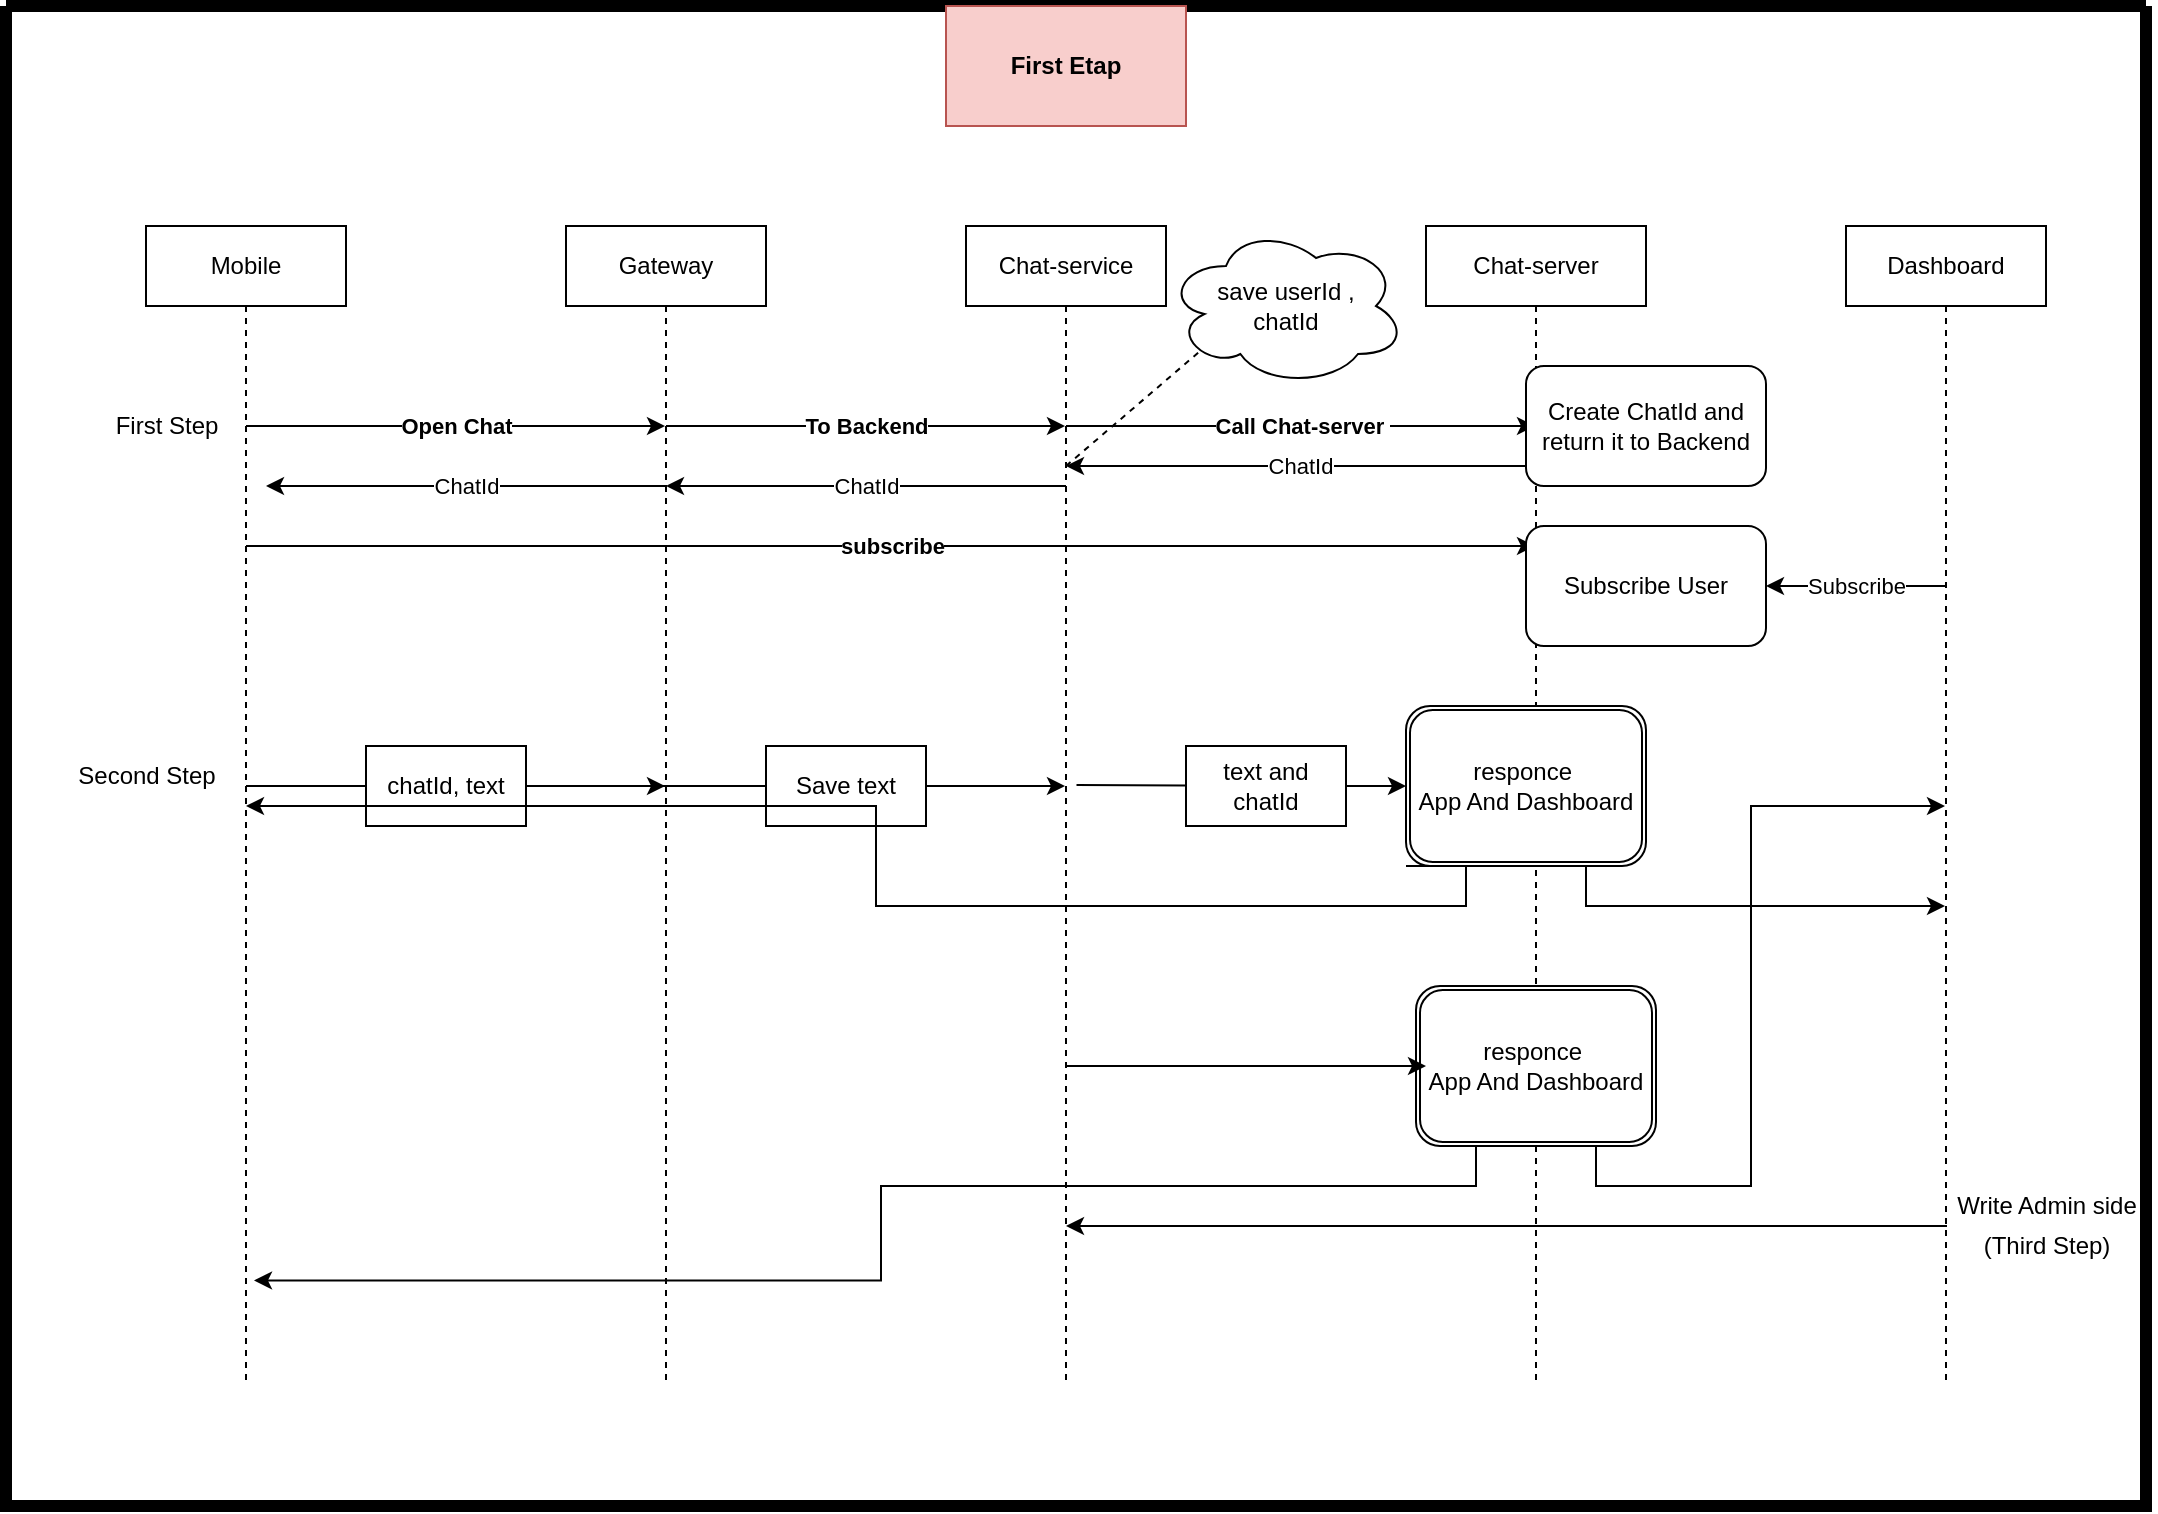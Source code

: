 <mxfile version="20.8.8" type="github">
  <diagram name="Page-1" id="KIwHybLn52e8ehzTKOoV">
    <mxGraphModel dx="2261" dy="1933" grid="1" gridSize="10" guides="1" tooltips="1" connect="1" arrows="1" fold="1" page="1" pageScale="1" pageWidth="827" pageHeight="1169" math="0" shadow="0">
      <root>
        <mxCell id="0" />
        <mxCell id="1" parent="0" />
        <mxCell id="veVKL41kce-d5Y9GhIfq-1" value="Mobile" style="shape=umlLifeline;perimeter=lifelinePerimeter;whiteSpace=wrap;html=1;container=1;collapsible=0;recursiveResize=0;outlineConnect=0;" vertex="1" parent="1">
          <mxGeometry x="70" y="60" width="100" height="580" as="geometry" />
        </mxCell>
        <mxCell id="veVKL41kce-d5Y9GhIfq-6" value="" style="endArrow=classic;html=1;rounded=0;" edge="1" parent="veVKL41kce-d5Y9GhIfq-1" target="veVKL41kce-d5Y9GhIfq-2">
          <mxGeometry relative="1" as="geometry">
            <mxPoint x="50" y="100" as="sourcePoint" />
            <mxPoint x="150" y="100" as="targetPoint" />
            <Array as="points">
              <mxPoint x="150" y="100" />
            </Array>
          </mxGeometry>
        </mxCell>
        <mxCell id="veVKL41kce-d5Y9GhIfq-7" value="&lt;b&gt;Open Chat&lt;/b&gt;" style="edgeLabel;resizable=0;html=1;align=center;verticalAlign=middle;" connectable="0" vertex="1" parent="veVKL41kce-d5Y9GhIfq-6">
          <mxGeometry relative="1" as="geometry" />
        </mxCell>
        <mxCell id="veVKL41kce-d5Y9GhIfq-2" value="Gateway" style="shape=umlLifeline;perimeter=lifelinePerimeter;whiteSpace=wrap;html=1;container=1;collapsible=0;recursiveResize=0;outlineConnect=0;" vertex="1" parent="1">
          <mxGeometry x="280" y="60" width="100" height="580" as="geometry" />
        </mxCell>
        <mxCell id="veVKL41kce-d5Y9GhIfq-11" value="" style="endArrow=classic;html=1;rounded=0;" edge="1" parent="veVKL41kce-d5Y9GhIfq-2" target="veVKL41kce-d5Y9GhIfq-3">
          <mxGeometry relative="1" as="geometry">
            <mxPoint x="50" y="100" as="sourcePoint" />
            <mxPoint x="150" y="100" as="targetPoint" />
          </mxGeometry>
        </mxCell>
        <mxCell id="veVKL41kce-d5Y9GhIfq-12" value="&lt;b&gt;To Backend&lt;/b&gt;" style="edgeLabel;resizable=0;html=1;align=center;verticalAlign=middle;" connectable="0" vertex="1" parent="veVKL41kce-d5Y9GhIfq-11">
          <mxGeometry relative="1" as="geometry" />
        </mxCell>
        <mxCell id="veVKL41kce-d5Y9GhIfq-43" value="" style="endArrow=classic;html=1;rounded=0;" edge="1" parent="veVKL41kce-d5Y9GhIfq-2" target="veVKL41kce-d5Y9GhIfq-4">
          <mxGeometry relative="1" as="geometry">
            <mxPoint x="-160" y="160" as="sourcePoint" />
            <mxPoint x="49.5" y="160" as="targetPoint" />
            <Array as="points">
              <mxPoint x="-60" y="160" />
            </Array>
          </mxGeometry>
        </mxCell>
        <mxCell id="veVKL41kce-d5Y9GhIfq-44" value="&lt;b&gt;subscribe&lt;/b&gt;" style="edgeLabel;resizable=0;html=1;align=center;verticalAlign=middle;" connectable="0" vertex="1" parent="veVKL41kce-d5Y9GhIfq-43">
          <mxGeometry relative="1" as="geometry" />
        </mxCell>
        <mxCell id="veVKL41kce-d5Y9GhIfq-3" value="Chat-service" style="shape=umlLifeline;perimeter=lifelinePerimeter;whiteSpace=wrap;html=1;container=1;collapsible=0;recursiveResize=0;outlineConnect=0;" vertex="1" parent="1">
          <mxGeometry x="480" y="60" width="100" height="580" as="geometry" />
        </mxCell>
        <mxCell id="veVKL41kce-d5Y9GhIfq-16" value="" style="endArrow=classic;html=1;rounded=0;" edge="1" parent="veVKL41kce-d5Y9GhIfq-3" target="veVKL41kce-d5Y9GhIfq-4">
          <mxGeometry relative="1" as="geometry">
            <mxPoint x="50" y="100" as="sourcePoint" />
            <mxPoint x="150" y="100" as="targetPoint" />
          </mxGeometry>
        </mxCell>
        <mxCell id="veVKL41kce-d5Y9GhIfq-17" value="&lt;b&gt;Call Chat-server&amp;nbsp;&lt;/b&gt;" style="edgeLabel;resizable=0;html=1;align=center;verticalAlign=middle;" connectable="0" vertex="1" parent="veVKL41kce-d5Y9GhIfq-16">
          <mxGeometry relative="1" as="geometry" />
        </mxCell>
        <mxCell id="veVKL41kce-d5Y9GhIfq-24" value="" style="endArrow=none;dashed=1;html=1;rounded=0;" edge="1" parent="veVKL41kce-d5Y9GhIfq-3">
          <mxGeometry width="50" height="50" relative="1" as="geometry">
            <mxPoint x="50" y="120" as="sourcePoint" />
            <mxPoint x="120" y="60" as="targetPoint" />
          </mxGeometry>
        </mxCell>
        <mxCell id="veVKL41kce-d5Y9GhIfq-33" value="" style="endArrow=classic;html=1;rounded=0;" edge="1" parent="veVKL41kce-d5Y9GhIfq-3">
          <mxGeometry relative="1" as="geometry">
            <mxPoint x="-160" y="280" as="sourcePoint" />
            <mxPoint x="49.5" y="280" as="targetPoint" />
            <Array as="points">
              <mxPoint x="-110" y="280" />
              <mxPoint x="-60" y="280" />
              <mxPoint y="280" />
            </Array>
          </mxGeometry>
        </mxCell>
        <mxCell id="veVKL41kce-d5Y9GhIfq-4" value="Chat-server" style="shape=umlLifeline;perimeter=lifelinePerimeter;whiteSpace=wrap;html=1;container=1;collapsible=0;recursiveResize=0;outlineConnect=0;" vertex="1" parent="1">
          <mxGeometry x="710" y="60" width="110" height="580" as="geometry" />
        </mxCell>
        <mxCell id="veVKL41kce-d5Y9GhIfq-47" value="responce&amp;nbsp;&lt;br&gt;App And Dashboard" style="shape=ext;double=1;rounded=1;whiteSpace=wrap;html=1;" vertex="1" parent="veVKL41kce-d5Y9GhIfq-4">
          <mxGeometry x="-10" y="240" width="120" height="80" as="geometry" />
        </mxCell>
        <mxCell id="veVKL41kce-d5Y9GhIfq-56" value="responce&amp;nbsp;&lt;br&gt;App And Dashboard" style="shape=ext;double=1;rounded=1;whiteSpace=wrap;html=1;" vertex="1" parent="veVKL41kce-d5Y9GhIfq-4">
          <mxGeometry x="-5" y="380" width="120" height="80" as="geometry" />
        </mxCell>
        <mxCell id="veVKL41kce-d5Y9GhIfq-5" value="Dashboard" style="shape=umlLifeline;perimeter=lifelinePerimeter;whiteSpace=wrap;html=1;container=1;collapsible=0;recursiveResize=0;outlineConnect=0;" vertex="1" parent="1">
          <mxGeometry x="920" y="60" width="100" height="580" as="geometry" />
        </mxCell>
        <mxCell id="veVKL41kce-d5Y9GhIfq-8" value="First Step" style="text;html=1;align=center;verticalAlign=middle;resizable=0;points=[];autosize=1;strokeColor=none;fillColor=none;" vertex="1" parent="1">
          <mxGeometry x="45" y="145" width="70" height="30" as="geometry" />
        </mxCell>
        <mxCell id="veVKL41kce-d5Y9GhIfq-18" value="" style="endArrow=classic;html=1;rounded=0;" edge="1" parent="1" source="veVKL41kce-d5Y9GhIfq-4" target="veVKL41kce-d5Y9GhIfq-3">
          <mxGeometry relative="1" as="geometry">
            <mxPoint x="710" y="180" as="sourcePoint" />
            <mxPoint x="710" y="180" as="targetPoint" />
            <Array as="points">
              <mxPoint x="680" y="180" />
            </Array>
          </mxGeometry>
        </mxCell>
        <mxCell id="veVKL41kce-d5Y9GhIfq-19" value="ChatId" style="edgeLabel;resizable=0;html=1;align=center;verticalAlign=middle;" connectable="0" vertex="1" parent="veVKL41kce-d5Y9GhIfq-18">
          <mxGeometry relative="1" as="geometry" />
        </mxCell>
        <mxCell id="veVKL41kce-d5Y9GhIfq-20" value="Create ChatId and return it to Backend" style="rounded=1;whiteSpace=wrap;html=1;" vertex="1" parent="1">
          <mxGeometry x="760" y="130" width="120" height="60" as="geometry" />
        </mxCell>
        <mxCell id="veVKL41kce-d5Y9GhIfq-23" value="save userId ,&lt;br&gt;chatId" style="ellipse;shape=cloud;whiteSpace=wrap;html=1;" vertex="1" parent="1">
          <mxGeometry x="580" y="60" width="120" height="80" as="geometry" />
        </mxCell>
        <mxCell id="veVKL41kce-d5Y9GhIfq-25" value="" style="endArrow=classic;html=1;rounded=0;" edge="1" parent="1" target="veVKL41kce-d5Y9GhIfq-2">
          <mxGeometry relative="1" as="geometry">
            <mxPoint x="530" y="190" as="sourcePoint" />
            <mxPoint x="530" y="180" as="targetPoint" />
            <Array as="points">
              <mxPoint x="460" y="190" />
            </Array>
          </mxGeometry>
        </mxCell>
        <mxCell id="veVKL41kce-d5Y9GhIfq-26" value="ChatId" style="edgeLabel;resizable=0;html=1;align=center;verticalAlign=middle;" connectable="0" vertex="1" parent="veVKL41kce-d5Y9GhIfq-25">
          <mxGeometry relative="1" as="geometry" />
        </mxCell>
        <mxCell id="veVKL41kce-d5Y9GhIfq-27" value="" style="endArrow=classic;html=1;rounded=0;" edge="1" parent="1">
          <mxGeometry relative="1" as="geometry">
            <mxPoint x="330.5" y="190" as="sourcePoint" />
            <mxPoint x="130" y="190" as="targetPoint" />
            <Array as="points">
              <mxPoint x="260.5" y="190" />
            </Array>
          </mxGeometry>
        </mxCell>
        <mxCell id="veVKL41kce-d5Y9GhIfq-28" value="ChatId" style="edgeLabel;resizable=0;html=1;align=center;verticalAlign=middle;" connectable="0" vertex="1" parent="veVKL41kce-d5Y9GhIfq-27">
          <mxGeometry relative="1" as="geometry" />
        </mxCell>
        <mxCell id="veVKL41kce-d5Y9GhIfq-30" value="" style="endArrow=classic;html=1;rounded=0;" edge="1" parent="1">
          <mxGeometry relative="1" as="geometry">
            <mxPoint x="120" y="340" as="sourcePoint" />
            <mxPoint x="329.5" y="340" as="targetPoint" />
            <Array as="points">
              <mxPoint x="170" y="340" />
              <mxPoint x="220" y="340" />
              <mxPoint x="280" y="340" />
            </Array>
          </mxGeometry>
        </mxCell>
        <mxCell id="veVKL41kce-d5Y9GhIfq-31" value="&lt;b&gt;Open Chat&lt;/b&gt;" style="edgeLabel;resizable=0;html=1;align=center;verticalAlign=middle;" connectable="0" vertex="1" parent="veVKL41kce-d5Y9GhIfq-30">
          <mxGeometry relative="1" as="geometry" />
        </mxCell>
        <mxCell id="veVKL41kce-d5Y9GhIfq-29" value="Second Step" style="text;html=1;align=center;verticalAlign=middle;resizable=0;points=[];autosize=1;strokeColor=none;fillColor=none;" vertex="1" parent="1">
          <mxGeometry x="25" y="320" width="90" height="30" as="geometry" />
        </mxCell>
        <mxCell id="veVKL41kce-d5Y9GhIfq-32" value="chatId, text" style="whiteSpace=wrap;html=1;" vertex="1" parent="1">
          <mxGeometry x="180" y="320" width="80" height="40" as="geometry" />
        </mxCell>
        <mxCell id="veVKL41kce-d5Y9GhIfq-35" value="Save text" style="whiteSpace=wrap;html=1;" vertex="1" parent="1">
          <mxGeometry x="380" y="320" width="80" height="40" as="geometry" />
        </mxCell>
        <mxCell id="veVKL41kce-d5Y9GhIfq-40" value="" style="endArrow=none;html=1;rounded=0;" edge="1" parent="1" target="veVKL41kce-d5Y9GhIfq-39">
          <mxGeometry relative="1" as="geometry">
            <mxPoint x="535.25" y="339.5" as="sourcePoint" />
            <mxPoint x="759.5" y="339.5" as="targetPoint" />
            <Array as="points" />
          </mxGeometry>
        </mxCell>
        <mxCell id="veVKL41kce-d5Y9GhIfq-52" style="edgeStyle=orthogonalEdgeStyle;rounded=0;orthogonalLoop=1;jettySize=auto;html=1;exitX=1;exitY=0.5;exitDx=0;exitDy=0;entryX=0;entryY=0.5;entryDx=0;entryDy=0;" edge="1" parent="1" source="veVKL41kce-d5Y9GhIfq-39" target="veVKL41kce-d5Y9GhIfq-47">
          <mxGeometry relative="1" as="geometry" />
        </mxCell>
        <mxCell id="veVKL41kce-d5Y9GhIfq-39" value="text and chatId" style="whiteSpace=wrap;html=1;" vertex="1" parent="1">
          <mxGeometry x="590" y="320" width="80" height="40" as="geometry" />
        </mxCell>
        <mxCell id="veVKL41kce-d5Y9GhIfq-45" value="Subscribe User" style="rounded=1;whiteSpace=wrap;html=1;" vertex="1" parent="1">
          <mxGeometry x="760" y="210" width="120" height="60" as="geometry" />
        </mxCell>
        <mxCell id="veVKL41kce-d5Y9GhIfq-48" style="edgeStyle=orthogonalEdgeStyle;rounded=0;orthogonalLoop=1;jettySize=auto;html=1;exitX=0.75;exitY=1;exitDx=0;exitDy=0;" edge="1" parent="1" source="veVKL41kce-d5Y9GhIfq-47" target="veVKL41kce-d5Y9GhIfq-5">
          <mxGeometry relative="1" as="geometry">
            <Array as="points">
              <mxPoint x="790" y="400" />
            </Array>
          </mxGeometry>
        </mxCell>
        <mxCell id="veVKL41kce-d5Y9GhIfq-49" style="edgeStyle=orthogonalEdgeStyle;rounded=0;orthogonalLoop=1;jettySize=auto;html=1;exitX=0;exitY=1;exitDx=0;exitDy=0;" edge="1" parent="1" source="veVKL41kce-d5Y9GhIfq-47" target="veVKL41kce-d5Y9GhIfq-1">
          <mxGeometry relative="1" as="geometry">
            <mxPoint x="180" y="440" as="targetPoint" />
            <Array as="points">
              <mxPoint x="730" y="380" />
              <mxPoint x="730" y="400" />
              <mxPoint x="435" y="400" />
              <mxPoint x="435" y="350" />
            </Array>
          </mxGeometry>
        </mxCell>
        <mxCell id="veVKL41kce-d5Y9GhIfq-57" value="" style="endArrow=classic;html=1;rounded=0;" edge="1" parent="1" target="veVKL41kce-d5Y9GhIfq-3">
          <mxGeometry relative="1" as="geometry">
            <mxPoint x="970.5" y="560" as="sourcePoint" />
            <mxPoint x="770" y="560" as="targetPoint" />
            <Array as="points">
              <mxPoint x="900.5" y="560" />
            </Array>
          </mxGeometry>
        </mxCell>
        <mxCell id="veVKL41kce-d5Y9GhIfq-60" value="Write Admin side" style="text;html=1;align=center;verticalAlign=middle;resizable=0;points=[];autosize=1;strokeColor=none;fillColor=none;" vertex="1" parent="1">
          <mxGeometry x="965" y="535" width="110" height="30" as="geometry" />
        </mxCell>
        <mxCell id="veVKL41kce-d5Y9GhIfq-61" value="(Third Step)" style="text;html=1;align=center;verticalAlign=middle;resizable=0;points=[];autosize=1;strokeColor=none;fillColor=none;" vertex="1" parent="1">
          <mxGeometry x="975" y="555" width="90" height="30" as="geometry" />
        </mxCell>
        <mxCell id="veVKL41kce-d5Y9GhIfq-62" value="" style="endArrow=classic;html=1;rounded=0;" edge="1" parent="1">
          <mxGeometry relative="1" as="geometry">
            <mxPoint x="530" y="480" as="sourcePoint" />
            <mxPoint x="710" y="480" as="targetPoint" />
            <Array as="points">
              <mxPoint x="600.5" y="480" />
            </Array>
          </mxGeometry>
        </mxCell>
        <mxCell id="veVKL41kce-d5Y9GhIfq-65" style="edgeStyle=orthogonalEdgeStyle;rounded=0;orthogonalLoop=1;jettySize=auto;html=1;exitX=0.75;exitY=1;exitDx=0;exitDy=0;" edge="1" parent="1" source="veVKL41kce-d5Y9GhIfq-56" target="veVKL41kce-d5Y9GhIfq-5">
          <mxGeometry relative="1" as="geometry" />
        </mxCell>
        <mxCell id="veVKL41kce-d5Y9GhIfq-66" style="edgeStyle=orthogonalEdgeStyle;rounded=0;orthogonalLoop=1;jettySize=auto;html=1;exitX=0.25;exitY=1;exitDx=0;exitDy=0;entryX=0.54;entryY=0.909;entryDx=0;entryDy=0;entryPerimeter=0;" edge="1" parent="1" source="veVKL41kce-d5Y9GhIfq-56" target="veVKL41kce-d5Y9GhIfq-1">
          <mxGeometry relative="1" as="geometry">
            <mxPoint x="130" y="590" as="targetPoint" />
          </mxGeometry>
        </mxCell>
        <mxCell id="veVKL41kce-d5Y9GhIfq-67" value="" style="swimlane;startSize=0;strokeWidth=6;" vertex="1" parent="1">
          <mxGeometry y="-50" width="1070" height="750" as="geometry" />
        </mxCell>
        <mxCell id="veVKL41kce-d5Y9GhIfq-42" value="&lt;b&gt;First Etap&lt;/b&gt;" style="whiteSpace=wrap;html=1;fillColor=#f8cecc;strokeColor=#b85450;" vertex="1" parent="veVKL41kce-d5Y9GhIfq-67">
          <mxGeometry x="470" width="120" height="60" as="geometry" />
        </mxCell>
        <mxCell id="veVKL41kce-d5Y9GhIfq-68" value="" style="endArrow=classic;html=1;rounded=0;" edge="1" parent="veVKL41kce-d5Y9GhIfq-67">
          <mxGeometry relative="1" as="geometry">
            <mxPoint x="970" y="290" as="sourcePoint" />
            <mxPoint x="880" y="290" as="targetPoint" />
            <Array as="points" />
          </mxGeometry>
        </mxCell>
        <mxCell id="veVKL41kce-d5Y9GhIfq-69" value="Subscribe" style="edgeLabel;resizable=0;html=1;align=center;verticalAlign=middle;" connectable="0" vertex="1" parent="veVKL41kce-d5Y9GhIfq-68">
          <mxGeometry relative="1" as="geometry" />
        </mxCell>
      </root>
    </mxGraphModel>
  </diagram>
</mxfile>
